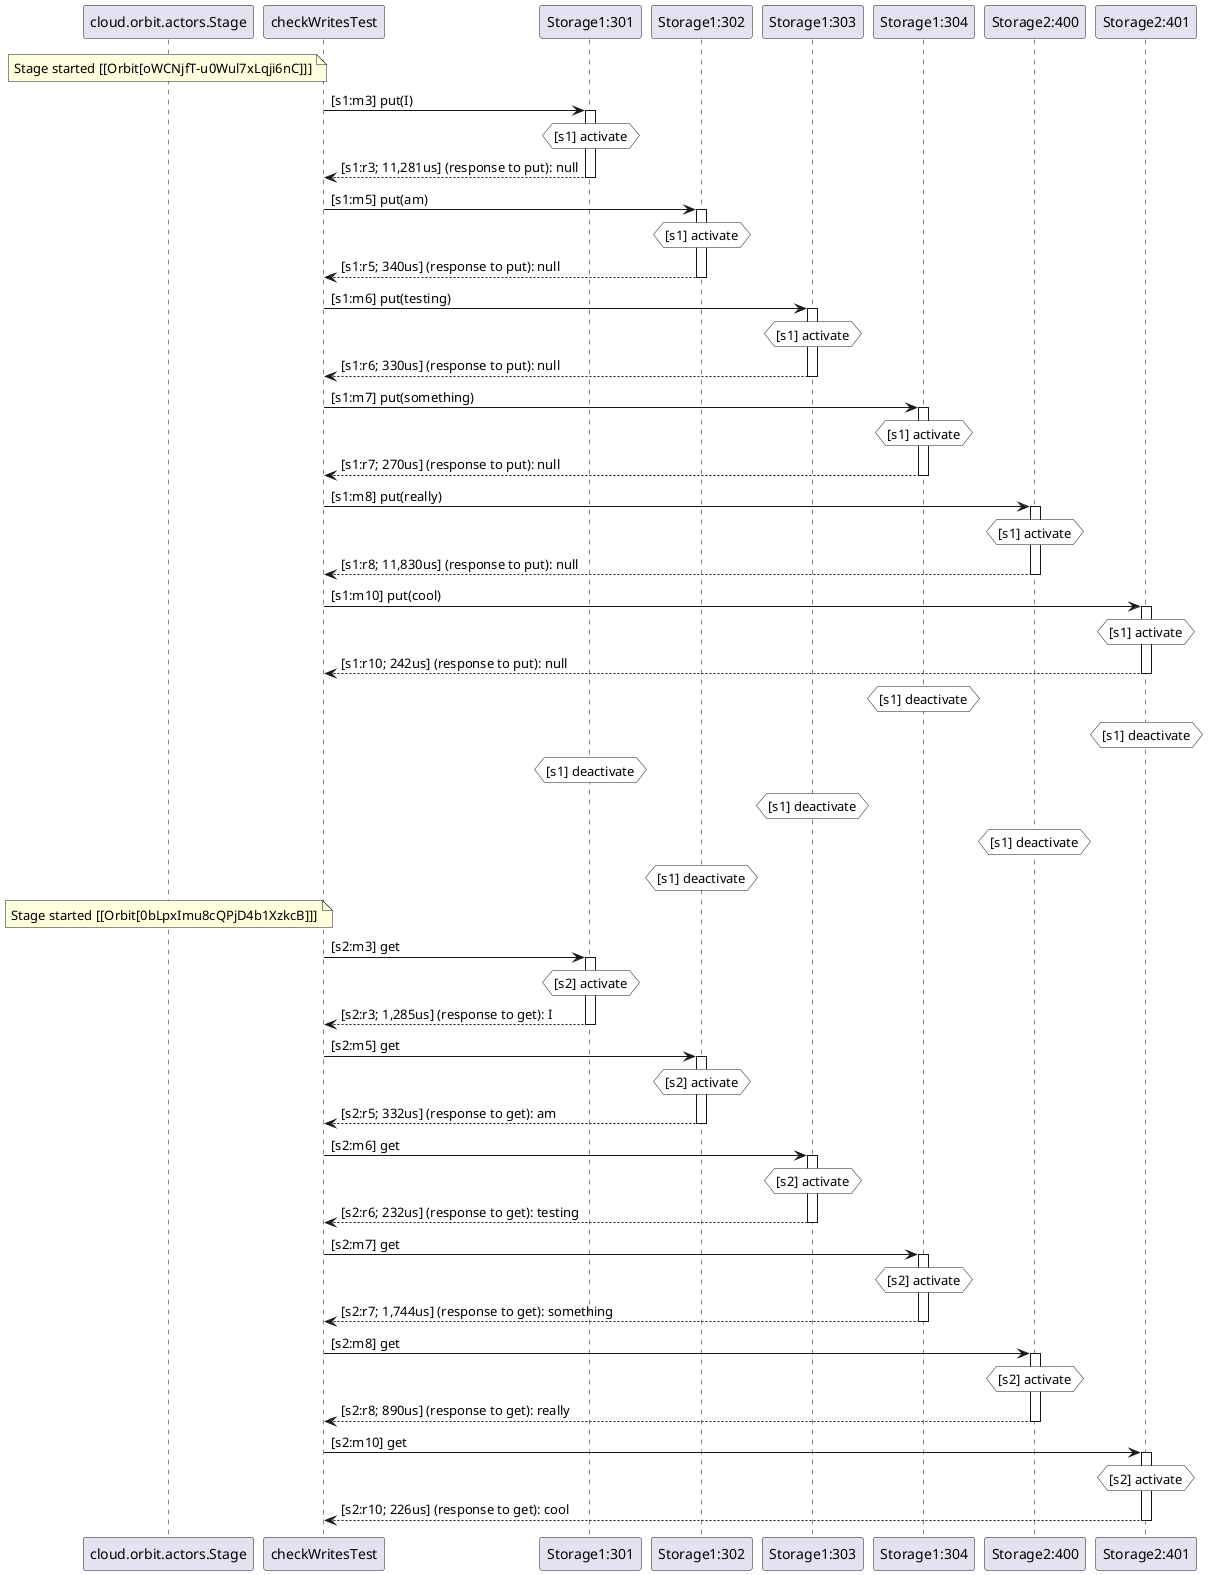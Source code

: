 @startuml
note over "cloud.orbit.actors.Stage": Stage started [[Orbit[oWCNjfT-u0Wul7xLqji6nC]]]
"checkWritesTest" -> "Storage1:301" : [s1:m3] put(I)
activate "Storage1:301"
hnote over "Storage1:301" #white : [s1] activate
"Storage1:301" --> "checkWritesTest" : [s1:r3; 11,281us] (response to put): null
deactivate "Storage1:301"
"checkWritesTest" -> "Storage1:302" : [s1:m5] put(am)
activate "Storage1:302"
hnote over "Storage1:302" #white : [s1] activate
"Storage1:302" --> "checkWritesTest" : [s1:r5; 340us] (response to put): null
deactivate "Storage1:302"
"checkWritesTest" -> "Storage1:303" : [s1:m6] put(testing)
activate "Storage1:303"
hnote over "Storage1:303" #white : [s1] activate
"Storage1:303" --> "checkWritesTest" : [s1:r6; 330us] (response to put): null
deactivate "Storage1:303"
"checkWritesTest" -> "Storage1:304" : [s1:m7] put(something)
activate "Storage1:304"
hnote over "Storage1:304" #white : [s1] activate
"Storage1:304" --> "checkWritesTest" : [s1:r7; 270us] (response to put): null
deactivate "Storage1:304"
"checkWritesTest" -> "Storage2:400" : [s1:m8] put(really)
activate "Storage2:400"
hnote over "Storage2:400" #white : [s1] activate
"Storage2:400" --> "checkWritesTest" : [s1:r8; 11,830us] (response to put): null
deactivate "Storage2:400"
"checkWritesTest" -> "Storage2:401" : [s1:m10] put(cool)
activate "Storage2:401"
hnote over "Storage2:401" #white : [s1] activate
"Storage2:401" --> "checkWritesTest" : [s1:r10; 242us] (response to put): null
deactivate "Storage2:401"
hnote over "Storage1:304" #white : [s1] deactivate
hnote over "Storage2:401" #white : [s1] deactivate
hnote over "Storage1:301" #white : [s1] deactivate
hnote over "Storage1:303" #white : [s1] deactivate
hnote over "Storage2:400" #white : [s1] deactivate
hnote over "Storage1:302" #white : [s1] deactivate
note over "cloud.orbit.actors.Stage": Stage started [[Orbit[0bLpxImu8cQPjD4b1XzkcB]]]
"checkWritesTest" -> "Storage1:301" : [s2:m3] get
activate "Storage1:301"
hnote over "Storage1:301" #white : [s2] activate
"Storage1:301" --> "checkWritesTest" : [s2:r3; 1,285us] (response to get): I
deactivate "Storage1:301"
"checkWritesTest" -> "Storage1:302" : [s2:m5] get
activate "Storage1:302"
hnote over "Storage1:302" #white : [s2] activate
"Storage1:302" --> "checkWritesTest" : [s2:r5; 332us] (response to get): am
deactivate "Storage1:302"
"checkWritesTest" -> "Storage1:303" : [s2:m6] get
activate "Storage1:303"
hnote over "Storage1:303" #white : [s2] activate
"Storage1:303" --> "checkWritesTest" : [s2:r6; 232us] (response to get): testing
deactivate "Storage1:303"
"checkWritesTest" -> "Storage1:304" : [s2:m7] get
activate "Storage1:304"
hnote over "Storage1:304" #white : [s2] activate
"Storage1:304" --> "checkWritesTest" : [s2:r7; 1,744us] (response to get): something
deactivate "Storage1:304"
"checkWritesTest" -> "Storage2:400" : [s2:m8] get
activate "Storage2:400"
hnote over "Storage2:400" #white : [s2] activate
"Storage2:400" --> "checkWritesTest" : [s2:r8; 890us] (response to get): really
deactivate "Storage2:400"
"checkWritesTest" -> "Storage2:401" : [s2:m10] get
activate "Storage2:401"
hnote over "Storage2:401" #white : [s2] activate
"Storage2:401" --> "checkWritesTest" : [s2:r10; 226us] (response to get): cool
deactivate "Storage2:401"
@enduml
